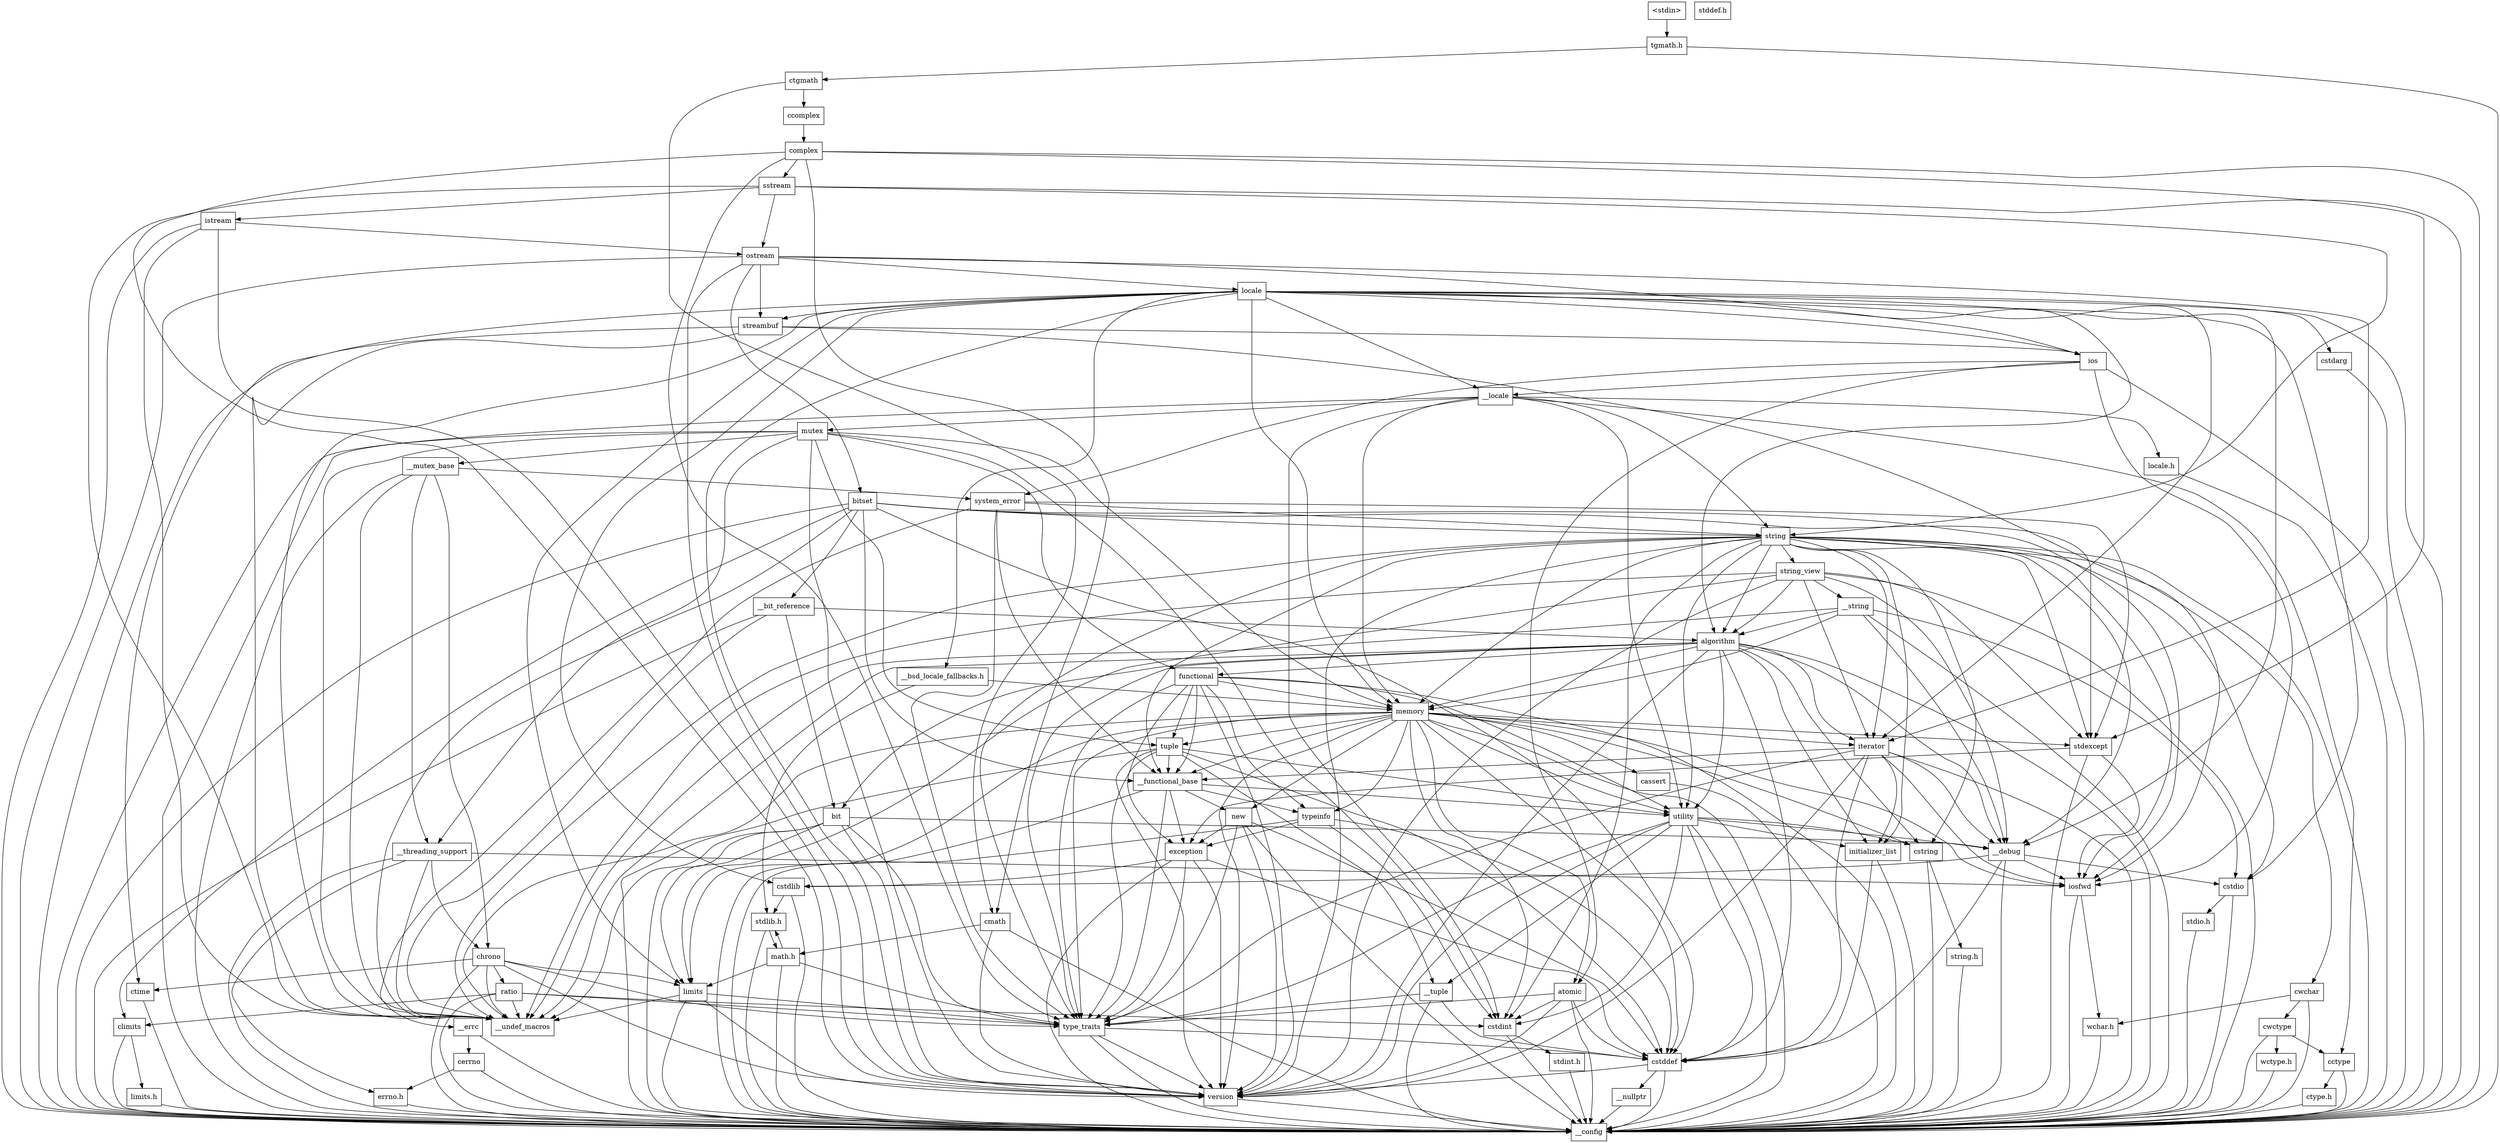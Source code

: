 digraph "dependencies" {
  header_0 [ shape="box", label="\<stdin\>" ];
  header_1 [ shape="box", label="tgmath.h" ];
  header_102 [ shape="box", label="__debug" ];
  header_103 [ shape="box", label="cstdio" ];
  header_104 [ shape="box", label="stdio.h" ];
  header_11 [ shape="box", label="ctgmath" ];
  header_113 [ shape="box", label="memory" ];
  header_114 [ shape="box", label="typeinfo" ];
  header_115 [ shape="box", label="new" ];
  header_116 [ shape="box", label="iterator" ];
  header_117 [ shape="box", label="__functional_base" ];
  header_118 [ shape="box", label="tuple" ];
  header_119 [ shape="box", label="cassert" ];
  header_12 [ shape="box", label="ccomplex" ];
  header_121 [ shape="box", label="atomic" ];
  header_122 [ shape="box", label="functional" ];
  header_123 [ shape="box", label="bit" ];
  header_124 [ shape="box", label="cwchar" ];
  header_125 [ shape="box", label="cwctype" ];
  header_126 [ shape="box", label="cctype" ];
  header_127 [ shape="box", label="ctype.h" ];
  header_129 [ shape="box", label="wctype.h" ];
  header_13 [ shape="box", label="complex" ];
  header_132 [ shape="box", label="mutex" ];
  header_133 [ shape="box", label="__mutex_base" ];
  header_134 [ shape="box", label="chrono" ];
  header_135 [ shape="box", label="ctime" ];
  header_14 [ shape="box", label="type_traits" ];
  header_141 [ shape="box", label="ratio" ];
  header_142 [ shape="box", label="climits" ];
  header_143 [ shape="box", label="limits.h" ];
  header_15 [ shape="box", label="cstddef" ];
  header_152 [ shape="box", label="system_error" ];
  header_153 [ shape="box", label="__errc" ];
  header_154 [ shape="box", label="cerrno" ];
  header_155 [ shape="box", label="errno.h" ];
  header_16 [ shape="box", label="version" ];
  header_163 [ shape="box", label="__threading_support" ];
  header_169 [ shape="box", label="locale.h" ];
  header_172 [ shape="box", label="streambuf" ];
  header_173 [ shape="box", label="locale" ];
  header_174 [ shape="box", label="cstdarg" ];
  header_176 [ shape="box", label="__bsd_locale_fallbacks.h" ];
  header_177 [ shape="box", label="bitset" ];
  header_178 [ shape="box", label="__bit_reference" ];
  header_179 [ shape="box", label="istream" ];
  header_19 [ shape="box", label="__nullptr" ];
  header_2 [ shape="box", label="__config" ];
  header_20 [ shape="box", label="stdexcept" ];
  header_21 [ shape="box", label="exception" ];
  header_22 [ shape="box", label="cstdlib" ];
  header_23 [ shape="box", label="stdlib.h" ];
  header_26 [ shape="box", label="stddef.h" ];
  header_57 [ shape="box", label="math.h" ];
  header_69 [ shape="box", label="limits" ];
  header_70 [ shape="box", label="__undef_macros" ];
  header_71 [ shape="box", label="iosfwd" ];
  header_72 [ shape="box", label="wchar.h" ];
  header_81 [ shape="box", label="cmath" ];
  header_82 [ shape="box", label="sstream" ];
  header_83 [ shape="box", label="ostream" ];
  header_84 [ shape="box", label="ios" ];
  header_85 [ shape="box", label="__locale" ];
  header_86 [ shape="box", label="string" ];
  header_87 [ shape="box", label="string_view" ];
  header_88 [ shape="box", label="__string" ];
  header_89 [ shape="box", label="algorithm" ];
  header_90 [ shape="box", label="initializer_list" ];
  header_91 [ shape="box", label="cstring" ];
  header_92 [ shape="box", label="string.h" ];
  header_95 [ shape="box", label="utility" ];
  header_96 [ shape="box", label="__tuple" ];
  header_97 [ shape="box", label="cstdint" ];
  header_98 [ shape="box", label="stdint.h" ];
  header_118 -> header_14;
  header_118 -> header_15;
  header_118 -> header_16;
  header_118 -> header_2;
  header_118 -> header_117;
  header_118 -> header_95;
  header_118 -> header_96;
  header_119 -> header_2;
  header_69 -> header_14;
  header_69 -> header_70;
  header_69 -> header_2;
  header_69 -> header_16;
  header_114 -> header_21;
  header_114 -> header_97;
  header_114 -> header_2;
  header_114 -> header_15;
  header_115 -> header_14;
  header_115 -> header_21;
  header_115 -> header_16;
  header_115 -> header_2;
  header_115 -> header_15;
  header_163 -> header_134;
  header_163 -> header_70;
  header_163 -> header_71;
  header_163 -> header_2;
  header_163 -> header_155;
  header_72 -> header_2;
  header_71 -> header_72;
  header_71 -> header_2;
  header_116 -> header_14;
  header_116 -> header_15;
  header_116 -> header_16;
  header_116 -> header_71;
  header_116 -> header_2;
  header_116 -> header_117;
  header_116 -> header_90;
  header_116 -> header_102;
  header_117 -> header_14;
  header_117 -> header_21;
  header_117 -> header_2;
  header_117 -> header_95;
  header_117 -> header_114;
  header_117 -> header_115;
  header_113 -> header_14;
  header_113 -> header_15;
  header_113 -> header_16;
  header_113 -> header_115;
  header_113 -> header_121;
  header_113 -> header_20;
  header_113 -> header_116;
  header_113 -> header_70;
  header_113 -> header_71;
  header_113 -> header_2;
  header_113 -> header_118;
  header_113 -> header_119;
  header_113 -> header_69;
  header_113 -> header_117;
  header_113 -> header_114;
  header_113 -> header_97;
  header_113 -> header_91;
  header_113 -> header_95;
  header_169 -> header_2;
  header_104 -> header_2;
  header_0 -> header_1;
  header_1 -> header_2;
  header_1 -> header_11;
  header_57 -> header_14;
  header_57 -> header_69;
  header_57 -> header_2;
  header_57 -> header_23;
  header_132 -> header_16;
  header_132 -> header_70;
  header_132 -> header_133;
  header_132 -> header_2;
  header_132 -> header_122;
  header_132 -> header_118;
  header_132 -> header_163;
  header_132 -> header_97;
  header_132 -> header_113;
  header_133 -> header_152;
  header_133 -> header_134;
  header_133 -> header_70;
  header_133 -> header_2;
  header_133 -> header_163;
  header_134 -> header_14;
  header_134 -> header_141;
  header_134 -> header_16;
  header_134 -> header_70;
  header_134 -> header_2;
  header_134 -> header_135;
  header_134 -> header_69;
  header_135 -> header_2;
  header_21 -> header_14;
  header_21 -> header_15;
  header_21 -> header_16;
  header_21 -> header_2;
  header_21 -> header_22;
  header_20 -> header_21;
  header_20 -> header_71;
  header_20 -> header_2;
  header_23 -> header_2;
  header_23 -> header_57;
  header_22 -> header_2;
  header_22 -> header_23;
  header_127 -> header_2;
  header_126 -> header_127;
  header_126 -> header_2;
  header_125 -> header_126;
  header_125 -> header_2;
  header_125 -> header_129;
  header_124 -> header_72;
  header_124 -> header_125;
  header_124 -> header_2;
  header_123 -> header_14;
  header_123 -> header_16;
  header_123 -> header_70;
  header_123 -> header_2;
  header_123 -> header_69;
  header_123 -> header_102;
  header_122 -> header_14;
  header_122 -> header_16;
  header_122 -> header_21;
  header_122 -> header_2;
  header_122 -> header_118;
  header_122 -> header_117;
  header_122 -> header_95;
  header_122 -> header_114;
  header_122 -> header_113;
  header_121 -> header_14;
  header_121 -> header_15;
  header_121 -> header_16;
  header_121 -> header_97;
  header_121 -> header_2;
  header_129 -> header_2;
  header_152 -> header_14;
  header_152 -> header_153;
  header_152 -> header_20;
  header_152 -> header_86;
  header_152 -> header_117;
  header_153 -> header_2;
  header_153 -> header_154;
  header_154 -> header_2;
  header_154 -> header_155;
  header_155 -> header_2;
  header_89 -> header_14;
  header_89 -> header_15;
  header_89 -> header_16;
  header_89 -> header_2;
  header_89 -> header_113;
  header_89 -> header_70;
  header_89 -> header_123;
  header_89 -> header_122;
  header_89 -> header_116;
  header_89 -> header_95;
  header_89 -> header_90;
  header_89 -> header_91;
  header_89 -> header_102;
  header_88 -> header_89;
  header_88 -> header_70;
  header_88 -> header_2;
  header_88 -> header_113;
  header_88 -> header_103;
  header_88 -> header_102;
  header_83 -> header_16;
  header_83 -> header_177;
  header_83 -> header_172;
  header_83 -> header_173;
  header_83 -> header_2;
  header_83 -> header_116;
  header_83 -> header_84;
  header_82 -> header_83;
  header_82 -> header_70;
  header_82 -> header_2;
  header_82 -> header_179;
  header_82 -> header_86;
  header_81 -> header_16;
  header_81 -> header_2;
  header_81 -> header_57;
  header_87 -> header_16;
  header_87 -> header_89;
  header_87 -> header_20;
  header_87 -> header_69;
  header_87 -> header_70;
  header_87 -> header_88;
  header_87 -> header_2;
  header_87 -> header_116;
  header_87 -> header_102;
  header_86 -> header_14;
  header_86 -> header_16;
  header_86 -> header_90;
  header_86 -> header_20;
  header_86 -> header_113;
  header_86 -> header_89;
  header_86 -> header_124;
  header_86 -> header_2;
  header_86 -> header_70;
  header_86 -> header_71;
  header_86 -> header_117;
  header_86 -> header_116;
  header_86 -> header_95;
  header_86 -> header_97;
  header_86 -> header_87;
  header_86 -> header_91;
  header_86 -> header_103;
  header_86 -> header_102;
  header_85 -> header_169;
  header_85 -> header_113;
  header_85 -> header_126;
  header_85 -> header_132;
  header_85 -> header_2;
  header_85 -> header_95;
  header_85 -> header_97;
  header_85 -> header_86;
  header_84 -> header_152;
  header_84 -> header_71;
  header_84 -> header_2;
  header_84 -> header_121;
  header_84 -> header_85;
  header_141 -> header_14;
  header_141 -> header_70;
  header_141 -> header_97;
  header_141 -> header_2;
  header_141 -> header_142;
  header_143 -> header_2;
  header_142 -> header_143;
  header_142 -> header_2;
  header_103 -> header_104;
  header_103 -> header_2;
  header_102 -> header_15;
  header_102 -> header_71;
  header_102 -> header_2;
  header_102 -> header_103;
  header_102 -> header_22;
  header_14 -> header_15;
  header_14 -> header_16;
  header_14 -> header_2;
  header_15 -> header_16;
  header_15 -> header_2;
  header_15 -> header_19;
  header_16 -> header_2;
  header_11 -> header_81;
  header_11 -> header_12;
  header_12 -> header_13;
  header_13 -> header_14;
  header_13 -> header_16;
  header_13 -> header_20;
  header_13 -> header_2;
  header_13 -> header_82;
  header_13 -> header_81;
  header_19 -> header_2;
  header_98 -> header_2;
  header_95 -> header_14;
  header_95 -> header_15;
  header_95 -> header_16;
  header_95 -> header_2;
  header_95 -> header_96;
  header_95 -> header_97;
  header_95 -> header_90;
  header_95 -> header_91;
  header_95 -> header_102;
  header_96 -> header_14;
  header_96 -> header_15;
  header_96 -> header_2;
  header_97 -> header_98;
  header_97 -> header_2;
  header_90 -> header_15;
  header_90 -> header_2;
  header_91 -> header_2;
  header_91 -> header_92;
  header_92 -> header_2;
  header_174 -> header_2;
  header_176 -> header_113;
  header_176 -> header_23;
  header_177 -> header_15;
  header_177 -> header_142;
  header_177 -> header_178;
  header_177 -> header_20;
  header_177 -> header_70;
  header_177 -> header_71;
  header_177 -> header_2;
  header_177 -> header_117;
  header_177 -> header_86;
  header_172 -> header_70;
  header_172 -> header_71;
  header_172 -> header_2;
  header_172 -> header_84;
  header_173 -> header_174;
  header_173 -> header_176;
  header_173 -> header_172;
  header_173 -> header_16;
  header_173 -> header_103;
  header_173 -> header_22;
  header_173 -> header_69;
  header_173 -> header_89;
  header_173 -> header_2;
  header_173 -> header_135;
  header_173 -> header_116;
  header_173 -> header_102;
  header_173 -> header_70;
  header_173 -> header_113;
  header_173 -> header_85;
  header_173 -> header_84;
  header_178 -> header_123;
  header_178 -> header_89;
  header_178 -> header_2;
  header_178 -> header_70;
  header_179 -> header_83;
  header_179 -> header_16;
  header_179 -> header_2;
  header_179 -> header_70;
}